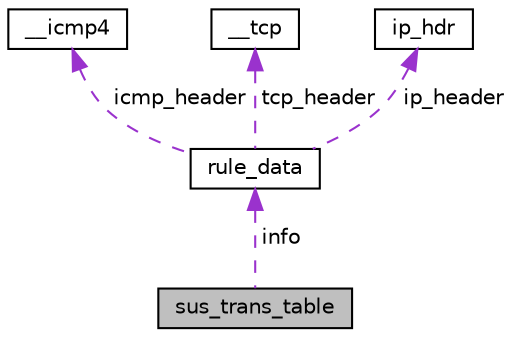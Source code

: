 digraph "sus_trans_table"
{
 // LATEX_PDF_SIZE
  edge [fontname="Helvetica",fontsize="10",labelfontname="Helvetica",labelfontsize="10"];
  node [fontname="Helvetica",fontsize="10",shape=record];
  Node1 [label="sus_trans_table",height=0.2,width=0.4,color="black", fillcolor="grey75", style="filled", fontcolor="black",tooltip=" "];
  Node2 -> Node1 [dir="back",color="darkorchid3",fontsize="10",style="dashed",label=" info" ,fontname="Helvetica"];
  Node2 [label="rule_data",height=0.2,width=0.4,color="black", fillcolor="white", style="filled",URL="$structrule__data.html",tooltip="the struct for gathering data to be tested against rules"];
  Node3 -> Node2 [dir="back",color="darkorchid3",fontsize="10",style="dashed",label=" icmp_header" ,fontname="Helvetica"];
  Node3 [label="__icmp4",height=0.2,width=0.4,color="black", fillcolor="white", style="filled",URL="$struct____icmp4.html",tooltip=" "];
  Node4 -> Node2 [dir="back",color="darkorchid3",fontsize="10",style="dashed",label=" tcp_header" ,fontname="Helvetica"];
  Node4 [label="__tcp",height=0.2,width=0.4,color="black", fillcolor="white", style="filled",URL="$struct____tcp.html",tooltip=" "];
  Node5 -> Node2 [dir="back",color="darkorchid3",fontsize="10",style="dashed",label=" ip_header" ,fontname="Helvetica"];
  Node5 [label="ip_hdr",height=0.2,width=0.4,color="black", fillcolor="white", style="filled",URL="$structip__hdr.html",tooltip=" "];
}
